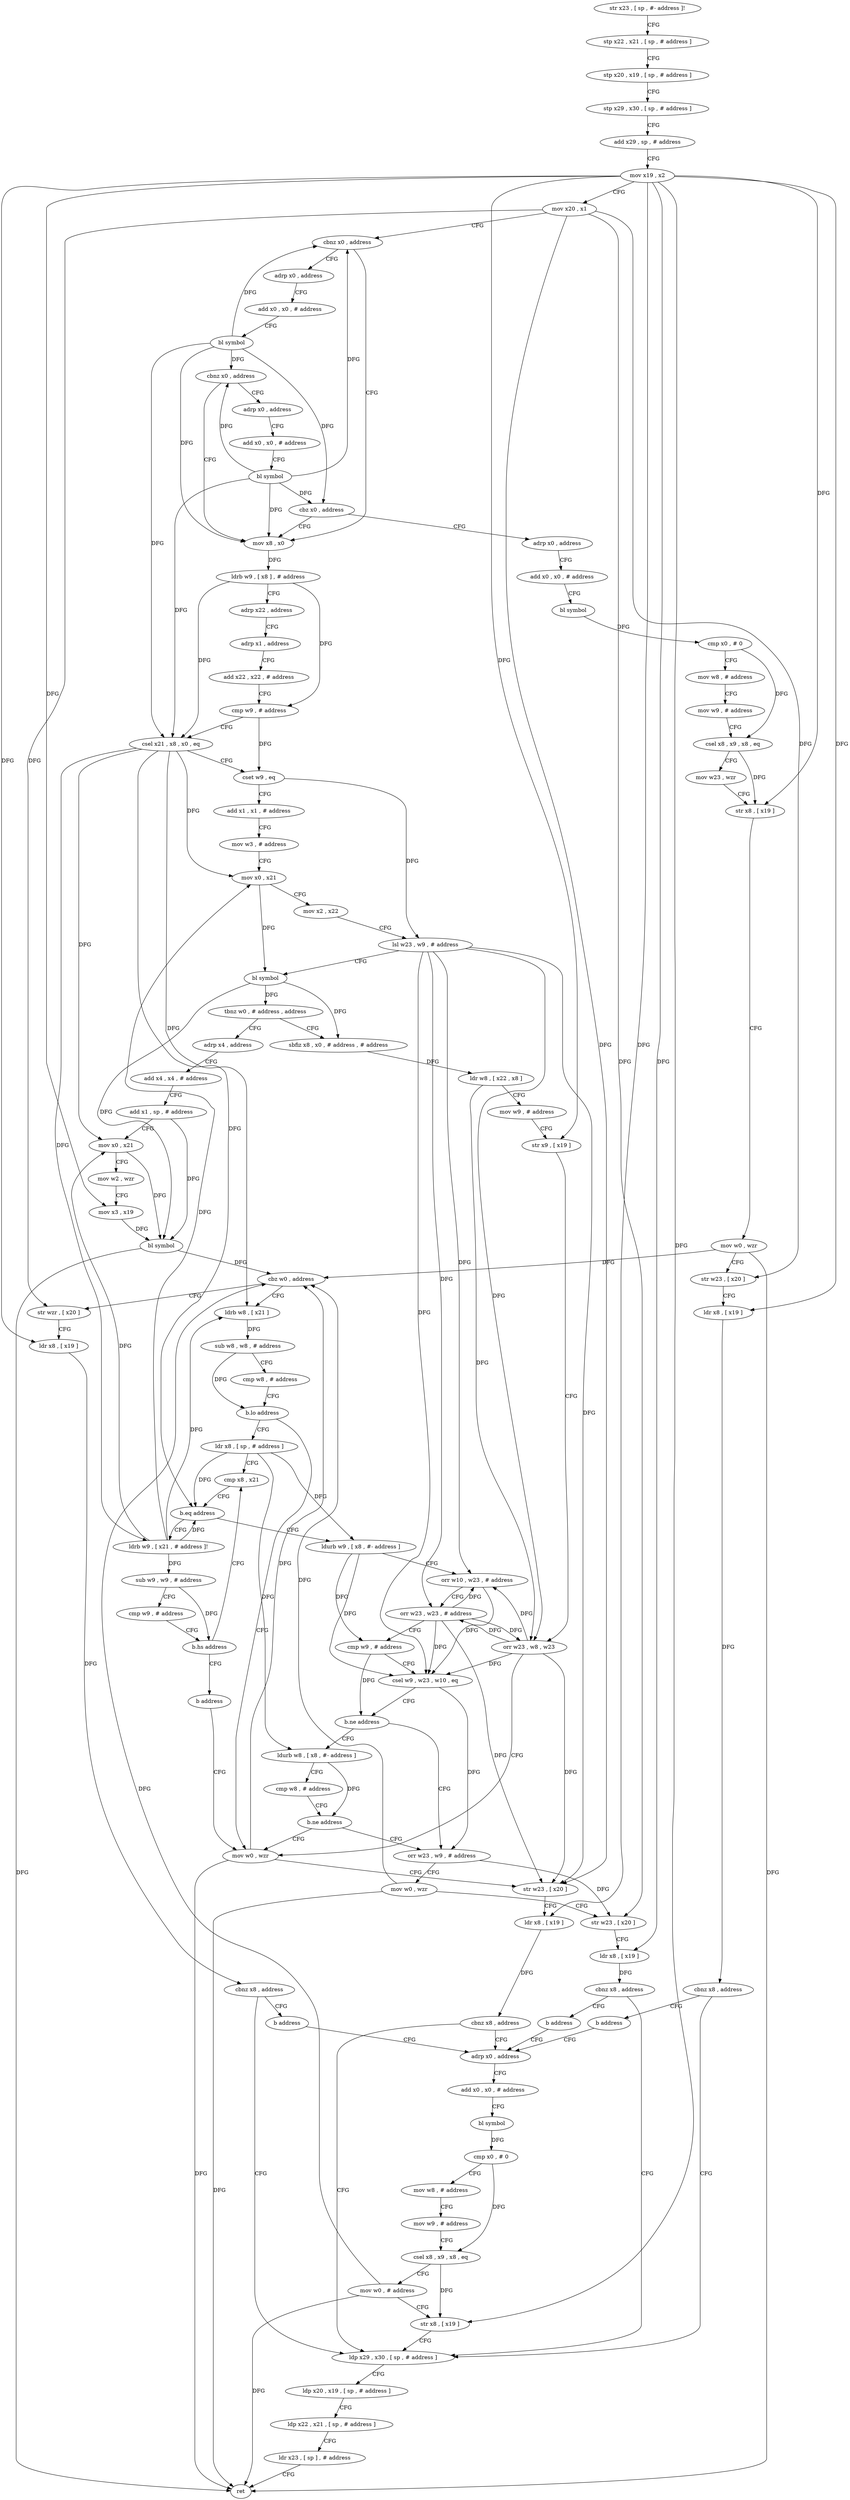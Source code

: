 digraph "func" {
"4210000" [label = "str x23 , [ sp , #- address ]!" ]
"4210004" [label = "stp x22 , x21 , [ sp , # address ]" ]
"4210008" [label = "stp x20 , x19 , [ sp , # address ]" ]
"4210012" [label = "stp x29 , x30 , [ sp , # address ]" ]
"4210016" [label = "add x29 , sp , # address" ]
"4210020" [label = "mov x19 , x2" ]
"4210024" [label = "mov x20 , x1" ]
"4210028" [label = "cbnz x0 , address" ]
"4210064" [label = "mov x8 , x0" ]
"4210032" [label = "adrp x0 , address" ]
"4210068" [label = "ldrb w9 , [ x8 ] , # address" ]
"4210072" [label = "adrp x22 , address" ]
"4210076" [label = "adrp x1 , address" ]
"4210080" [label = "add x22 , x22 , # address" ]
"4210084" [label = "cmp w9 , # address" ]
"4210088" [label = "csel x21 , x8 , x0 , eq" ]
"4210092" [label = "cset w9 , eq" ]
"4210096" [label = "add x1 , x1 , # address" ]
"4210100" [label = "mov w3 , # address" ]
"4210104" [label = "mov x0 , x21" ]
"4210108" [label = "mov x2 , x22" ]
"4210112" [label = "lsl w23 , w9 , # address" ]
"4210116" [label = "bl symbol" ]
"4210120" [label = "tbnz w0 , # address , address" ]
"4210216" [label = "adrp x4 , address" ]
"4210124" [label = "sbfiz x8 , x0 , # address , # address" ]
"4210036" [label = "add x0 , x0 , # address" ]
"4210040" [label = "bl symbol" ]
"4210044" [label = "cbnz x0 , address" ]
"4210048" [label = "adrp x0 , address" ]
"4210220" [label = "add x4 , x4 , # address" ]
"4210224" [label = "add x1 , sp , # address" ]
"4210228" [label = "mov x0 , x21" ]
"4210232" [label = "mov w2 , wzr" ]
"4210236" [label = "mov x3 , x19" ]
"4210240" [label = "bl symbol" ]
"4210244" [label = "cbz w0 , address" ]
"4210264" [label = "ldrb w8 , [ x21 ]" ]
"4210248" [label = "str wzr , [ x20 ]" ]
"4210128" [label = "ldr w8 , [ x22 , x8 ]" ]
"4210132" [label = "mov w9 , # address" ]
"4210136" [label = "str x9 , [ x19 ]" ]
"4210140" [label = "orr w23 , w8 , w23" ]
"4210144" [label = "mov w0 , wzr" ]
"4210052" [label = "add x0 , x0 , # address" ]
"4210056" [label = "bl symbol" ]
"4210060" [label = "cbz x0 , address" ]
"4210312" [label = "adrp x0 , address" ]
"4210268" [label = "sub w8 , w8 , # address" ]
"4210272" [label = "cmp w8 , # address" ]
"4210276" [label = "b.lo address" ]
"4210280" [label = "ldr x8 , [ sp , # address ]" ]
"4210252" [label = "ldr x8 , [ x19 ]" ]
"4210256" [label = "cbnz x8 , address" ]
"4210196" [label = "ldp x29 , x30 , [ sp , # address ]" ]
"4210260" [label = "b address" ]
"4210200" [label = "ldp x20 , x19 , [ sp , # address ]" ]
"4210204" [label = "ldp x22 , x21 , [ sp , # address ]" ]
"4210208" [label = "ldr x23 , [ sp ] , # address" ]
"4210212" [label = "ret" ]
"4210160" [label = "adrp x0 , address" ]
"4210164" [label = "add x0 , x0 , # address" ]
"4210168" [label = "bl symbol" ]
"4210172" [label = "cmp x0 , # 0" ]
"4210176" [label = "mov w8 , # address" ]
"4210180" [label = "mov w9 , # address" ]
"4210184" [label = "csel x8 , x9 , x8 , eq" ]
"4210188" [label = "mov w0 , # address" ]
"4210192" [label = "str x8 , [ x19 ]" ]
"4210316" [label = "add x0 , x0 , # address" ]
"4210320" [label = "bl symbol" ]
"4210324" [label = "cmp x0 , # 0" ]
"4210328" [label = "mov w8 , # address" ]
"4210332" [label = "mov w9 , # address" ]
"4210336" [label = "csel x8 , x9 , x8 , eq" ]
"4210340" [label = "mov w23 , wzr" ]
"4210344" [label = "str x8 , [ x19 ]" ]
"4210348" [label = "mov w0 , wzr" ]
"4210352" [label = "str w23 , [ x20 ]" ]
"4210356" [label = "ldr x8 , [ x19 ]" ]
"4210360" [label = "cbnz x8 , address" ]
"4210364" [label = "b address" ]
"4210148" [label = "str w23 , [ x20 ]" ]
"4210152" [label = "ldr x8 , [ x19 ]" ]
"4210156" [label = "cbnz x8 , address" ]
"4210284" [label = "cmp x8 , x21" ]
"4210368" [label = "ldurb w9 , [ x8 , #- address ]" ]
"4210372" [label = "orr w10 , w23 , # address" ]
"4210376" [label = "orr w23 , w23 , # address" ]
"4210380" [label = "cmp w9 , # address" ]
"4210384" [label = "csel w9 , w23 , w10 , eq" ]
"4210388" [label = "b.ne address" ]
"4210404" [label = "orr w23 , w9 , # address" ]
"4210392" [label = "ldurb w8 , [ x8 , #- address ]" ]
"4210292" [label = "ldrb w9 , [ x21 , # address ]!" ]
"4210296" [label = "sub w9 , w9 , # address" ]
"4210300" [label = "cmp w9 , # address" ]
"4210304" [label = "b.hs address" ]
"4210308" [label = "b address" ]
"4210408" [label = "mov w0 , wzr" ]
"4210412" [label = "str w23 , [ x20 ]" ]
"4210416" [label = "ldr x8 , [ x19 ]" ]
"4210420" [label = "cbnz x8 , address" ]
"4210424" [label = "b address" ]
"4210396" [label = "cmp w8 , # address" ]
"4210400" [label = "b.ne address" ]
"4210288" [label = "b.eq address" ]
"4210000" -> "4210004" [ label = "CFG" ]
"4210004" -> "4210008" [ label = "CFG" ]
"4210008" -> "4210012" [ label = "CFG" ]
"4210012" -> "4210016" [ label = "CFG" ]
"4210016" -> "4210020" [ label = "CFG" ]
"4210020" -> "4210024" [ label = "CFG" ]
"4210020" -> "4210344" [ label = "DFG" ]
"4210020" -> "4210356" [ label = "DFG" ]
"4210020" -> "4210236" [ label = "DFG" ]
"4210020" -> "4210136" [ label = "DFG" ]
"4210020" -> "4210252" [ label = "DFG" ]
"4210020" -> "4210152" [ label = "DFG" ]
"4210020" -> "4210192" [ label = "DFG" ]
"4210020" -> "4210416" [ label = "DFG" ]
"4210024" -> "4210028" [ label = "CFG" ]
"4210024" -> "4210352" [ label = "DFG" ]
"4210024" -> "4210248" [ label = "DFG" ]
"4210024" -> "4210148" [ label = "DFG" ]
"4210024" -> "4210412" [ label = "DFG" ]
"4210028" -> "4210064" [ label = "CFG" ]
"4210028" -> "4210032" [ label = "CFG" ]
"4210064" -> "4210068" [ label = "DFG" ]
"4210032" -> "4210036" [ label = "CFG" ]
"4210068" -> "4210072" [ label = "CFG" ]
"4210068" -> "4210084" [ label = "DFG" ]
"4210068" -> "4210088" [ label = "DFG" ]
"4210072" -> "4210076" [ label = "CFG" ]
"4210076" -> "4210080" [ label = "CFG" ]
"4210080" -> "4210084" [ label = "CFG" ]
"4210084" -> "4210088" [ label = "CFG" ]
"4210084" -> "4210092" [ label = "DFG" ]
"4210088" -> "4210092" [ label = "CFG" ]
"4210088" -> "4210104" [ label = "DFG" ]
"4210088" -> "4210228" [ label = "DFG" ]
"4210088" -> "4210264" [ label = "DFG" ]
"4210088" -> "4210288" [ label = "DFG" ]
"4210088" -> "4210292" [ label = "DFG" ]
"4210092" -> "4210096" [ label = "CFG" ]
"4210092" -> "4210112" [ label = "DFG" ]
"4210096" -> "4210100" [ label = "CFG" ]
"4210100" -> "4210104" [ label = "CFG" ]
"4210104" -> "4210108" [ label = "CFG" ]
"4210104" -> "4210116" [ label = "DFG" ]
"4210108" -> "4210112" [ label = "CFG" ]
"4210112" -> "4210116" [ label = "CFG" ]
"4210112" -> "4210140" [ label = "DFG" ]
"4210112" -> "4210148" [ label = "DFG" ]
"4210112" -> "4210372" [ label = "DFG" ]
"4210112" -> "4210376" [ label = "DFG" ]
"4210112" -> "4210384" [ label = "DFG" ]
"4210116" -> "4210120" [ label = "DFG" ]
"4210116" -> "4210124" [ label = "DFG" ]
"4210116" -> "4210240" [ label = "DFG" ]
"4210120" -> "4210216" [ label = "CFG" ]
"4210120" -> "4210124" [ label = "CFG" ]
"4210216" -> "4210220" [ label = "CFG" ]
"4210124" -> "4210128" [ label = "DFG" ]
"4210036" -> "4210040" [ label = "CFG" ]
"4210040" -> "4210044" [ label = "DFG" ]
"4210040" -> "4210028" [ label = "DFG" ]
"4210040" -> "4210064" [ label = "DFG" ]
"4210040" -> "4210088" [ label = "DFG" ]
"4210040" -> "4210060" [ label = "DFG" ]
"4210044" -> "4210064" [ label = "CFG" ]
"4210044" -> "4210048" [ label = "CFG" ]
"4210048" -> "4210052" [ label = "CFG" ]
"4210220" -> "4210224" [ label = "CFG" ]
"4210224" -> "4210228" [ label = "CFG" ]
"4210224" -> "4210240" [ label = "DFG" ]
"4210228" -> "4210232" [ label = "CFG" ]
"4210228" -> "4210240" [ label = "DFG" ]
"4210232" -> "4210236" [ label = "CFG" ]
"4210236" -> "4210240" [ label = "DFG" ]
"4210240" -> "4210244" [ label = "DFG" ]
"4210240" -> "4210212" [ label = "DFG" ]
"4210244" -> "4210264" [ label = "CFG" ]
"4210244" -> "4210248" [ label = "CFG" ]
"4210264" -> "4210268" [ label = "DFG" ]
"4210248" -> "4210252" [ label = "CFG" ]
"4210128" -> "4210132" [ label = "CFG" ]
"4210128" -> "4210140" [ label = "DFG" ]
"4210132" -> "4210136" [ label = "CFG" ]
"4210136" -> "4210140" [ label = "CFG" ]
"4210140" -> "4210144" [ label = "CFG" ]
"4210140" -> "4210148" [ label = "DFG" ]
"4210140" -> "4210372" [ label = "DFG" ]
"4210140" -> "4210376" [ label = "DFG" ]
"4210140" -> "4210384" [ label = "DFG" ]
"4210144" -> "4210148" [ label = "CFG" ]
"4210144" -> "4210244" [ label = "DFG" ]
"4210144" -> "4210212" [ label = "DFG" ]
"4210052" -> "4210056" [ label = "CFG" ]
"4210056" -> "4210060" [ label = "DFG" ]
"4210056" -> "4210028" [ label = "DFG" ]
"4210056" -> "4210064" [ label = "DFG" ]
"4210056" -> "4210044" [ label = "DFG" ]
"4210056" -> "4210088" [ label = "DFG" ]
"4210060" -> "4210312" [ label = "CFG" ]
"4210060" -> "4210064" [ label = "CFG" ]
"4210312" -> "4210316" [ label = "CFG" ]
"4210268" -> "4210272" [ label = "CFG" ]
"4210268" -> "4210276" [ label = "DFG" ]
"4210272" -> "4210276" [ label = "CFG" ]
"4210276" -> "4210144" [ label = "CFG" ]
"4210276" -> "4210280" [ label = "CFG" ]
"4210280" -> "4210284" [ label = "CFG" ]
"4210280" -> "4210288" [ label = "DFG" ]
"4210280" -> "4210368" [ label = "DFG" ]
"4210280" -> "4210392" [ label = "DFG" ]
"4210252" -> "4210256" [ label = "DFG" ]
"4210256" -> "4210196" [ label = "CFG" ]
"4210256" -> "4210260" [ label = "CFG" ]
"4210196" -> "4210200" [ label = "CFG" ]
"4210260" -> "4210160" [ label = "CFG" ]
"4210200" -> "4210204" [ label = "CFG" ]
"4210204" -> "4210208" [ label = "CFG" ]
"4210208" -> "4210212" [ label = "CFG" ]
"4210160" -> "4210164" [ label = "CFG" ]
"4210164" -> "4210168" [ label = "CFG" ]
"4210168" -> "4210172" [ label = "DFG" ]
"4210172" -> "4210176" [ label = "CFG" ]
"4210172" -> "4210184" [ label = "DFG" ]
"4210176" -> "4210180" [ label = "CFG" ]
"4210180" -> "4210184" [ label = "CFG" ]
"4210184" -> "4210188" [ label = "CFG" ]
"4210184" -> "4210192" [ label = "DFG" ]
"4210188" -> "4210192" [ label = "CFG" ]
"4210188" -> "4210244" [ label = "DFG" ]
"4210188" -> "4210212" [ label = "DFG" ]
"4210192" -> "4210196" [ label = "CFG" ]
"4210316" -> "4210320" [ label = "CFG" ]
"4210320" -> "4210324" [ label = "DFG" ]
"4210324" -> "4210328" [ label = "CFG" ]
"4210324" -> "4210336" [ label = "DFG" ]
"4210328" -> "4210332" [ label = "CFG" ]
"4210332" -> "4210336" [ label = "CFG" ]
"4210336" -> "4210340" [ label = "CFG" ]
"4210336" -> "4210344" [ label = "DFG" ]
"4210340" -> "4210344" [ label = "CFG" ]
"4210344" -> "4210348" [ label = "CFG" ]
"4210348" -> "4210352" [ label = "CFG" ]
"4210348" -> "4210244" [ label = "DFG" ]
"4210348" -> "4210212" [ label = "DFG" ]
"4210352" -> "4210356" [ label = "CFG" ]
"4210356" -> "4210360" [ label = "DFG" ]
"4210360" -> "4210196" [ label = "CFG" ]
"4210360" -> "4210364" [ label = "CFG" ]
"4210364" -> "4210160" [ label = "CFG" ]
"4210148" -> "4210152" [ label = "CFG" ]
"4210152" -> "4210156" [ label = "DFG" ]
"4210156" -> "4210196" [ label = "CFG" ]
"4210156" -> "4210160" [ label = "CFG" ]
"4210284" -> "4210288" [ label = "CFG" ]
"4210368" -> "4210372" [ label = "CFG" ]
"4210368" -> "4210380" [ label = "DFG" ]
"4210368" -> "4210384" [ label = "DFG" ]
"4210372" -> "4210376" [ label = "CFG" ]
"4210372" -> "4210384" [ label = "DFG" ]
"4210376" -> "4210380" [ label = "CFG" ]
"4210376" -> "4210140" [ label = "DFG" ]
"4210376" -> "4210148" [ label = "DFG" ]
"4210376" -> "4210372" [ label = "DFG" ]
"4210376" -> "4210384" [ label = "DFG" ]
"4210380" -> "4210384" [ label = "CFG" ]
"4210380" -> "4210388" [ label = "DFG" ]
"4210384" -> "4210388" [ label = "CFG" ]
"4210384" -> "4210404" [ label = "DFG" ]
"4210388" -> "4210404" [ label = "CFG" ]
"4210388" -> "4210392" [ label = "CFG" ]
"4210404" -> "4210408" [ label = "CFG" ]
"4210404" -> "4210412" [ label = "DFG" ]
"4210392" -> "4210396" [ label = "CFG" ]
"4210392" -> "4210400" [ label = "DFG" ]
"4210292" -> "4210296" [ label = "DFG" ]
"4210292" -> "4210104" [ label = "DFG" ]
"4210292" -> "4210228" [ label = "DFG" ]
"4210292" -> "4210264" [ label = "DFG" ]
"4210292" -> "4210288" [ label = "DFG" ]
"4210296" -> "4210300" [ label = "CFG" ]
"4210296" -> "4210304" [ label = "DFG" ]
"4210300" -> "4210304" [ label = "CFG" ]
"4210304" -> "4210284" [ label = "CFG" ]
"4210304" -> "4210308" [ label = "CFG" ]
"4210308" -> "4210144" [ label = "CFG" ]
"4210408" -> "4210412" [ label = "CFG" ]
"4210408" -> "4210244" [ label = "DFG" ]
"4210408" -> "4210212" [ label = "DFG" ]
"4210412" -> "4210416" [ label = "CFG" ]
"4210416" -> "4210420" [ label = "DFG" ]
"4210420" -> "4210196" [ label = "CFG" ]
"4210420" -> "4210424" [ label = "CFG" ]
"4210424" -> "4210160" [ label = "CFG" ]
"4210396" -> "4210400" [ label = "CFG" ]
"4210400" -> "4210144" [ label = "CFG" ]
"4210400" -> "4210404" [ label = "CFG" ]
"4210288" -> "4210368" [ label = "CFG" ]
"4210288" -> "4210292" [ label = "CFG" ]
}
